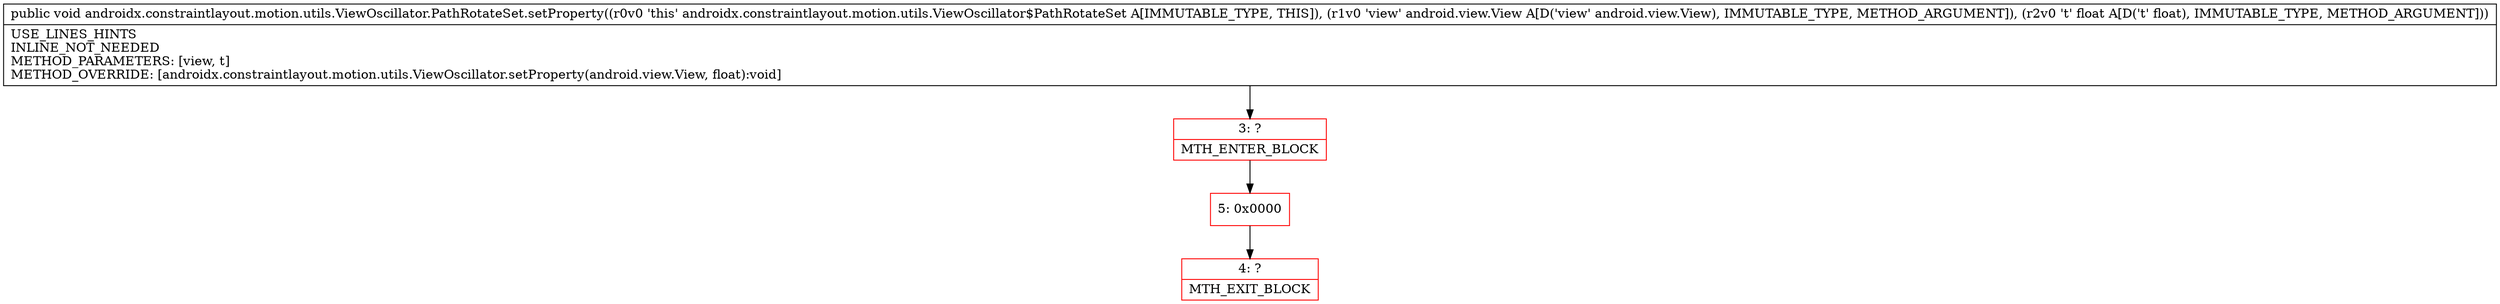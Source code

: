 digraph "CFG forandroidx.constraintlayout.motion.utils.ViewOscillator.PathRotateSet.setProperty(Landroid\/view\/View;F)V" {
subgraph cluster_Region_267166984 {
label = "R(0)";
node [shape=record,color=blue];
}
Node_3 [shape=record,color=red,label="{3\:\ ?|MTH_ENTER_BLOCK\l}"];
Node_5 [shape=record,color=red,label="{5\:\ 0x0000}"];
Node_4 [shape=record,color=red,label="{4\:\ ?|MTH_EXIT_BLOCK\l}"];
MethodNode[shape=record,label="{public void androidx.constraintlayout.motion.utils.ViewOscillator.PathRotateSet.setProperty((r0v0 'this' androidx.constraintlayout.motion.utils.ViewOscillator$PathRotateSet A[IMMUTABLE_TYPE, THIS]), (r1v0 'view' android.view.View A[D('view' android.view.View), IMMUTABLE_TYPE, METHOD_ARGUMENT]), (r2v0 't' float A[D('t' float), IMMUTABLE_TYPE, METHOD_ARGUMENT]))  | USE_LINES_HINTS\lINLINE_NOT_NEEDED\lMETHOD_PARAMETERS: [view, t]\lMETHOD_OVERRIDE: [androidx.constraintlayout.motion.utils.ViewOscillator.setProperty(android.view.View, float):void]\l}"];
MethodNode -> Node_3;Node_3 -> Node_5;
Node_5 -> Node_4;
}

